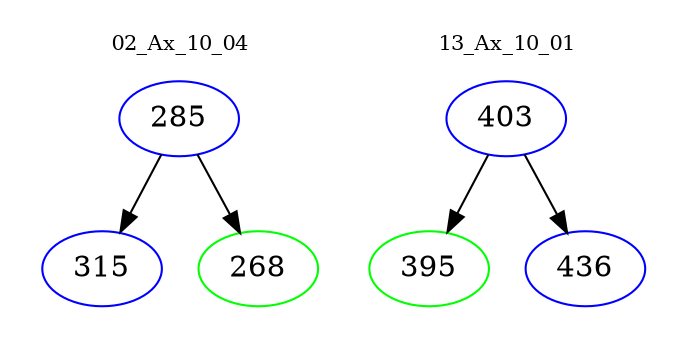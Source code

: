 digraph{
subgraph cluster_0 {
color = white
label = "02_Ax_10_04";
fontsize=10;
T0_285 [label="285", color="blue"]
T0_285 -> T0_315 [color="black"]
T0_315 [label="315", color="blue"]
T0_285 -> T0_268 [color="black"]
T0_268 [label="268", color="green"]
}
subgraph cluster_1 {
color = white
label = "13_Ax_10_01";
fontsize=10;
T1_403 [label="403", color="blue"]
T1_403 -> T1_395 [color="black"]
T1_395 [label="395", color="green"]
T1_403 -> T1_436 [color="black"]
T1_436 [label="436", color="blue"]
}
}
